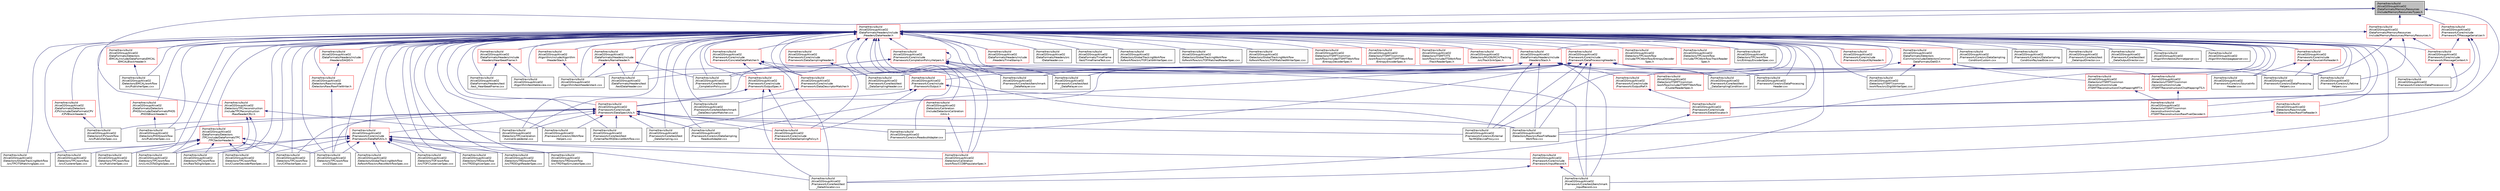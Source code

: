digraph "/home/travis/build/AliceO2Group/AliceO2/DataFormats/MemoryResources/include/MemoryResources/Types.h"
{
 // INTERACTIVE_SVG=YES
  bgcolor="transparent";
  edge [fontname="Helvetica",fontsize="10",labelfontname="Helvetica",labelfontsize="10"];
  node [fontname="Helvetica",fontsize="10",shape=record];
  Node1 [label="/home/travis/build\l/AliceO2Group/AliceO2\l/DataFormats/MemoryResources\l/include/MemoryResources/Types.h",height=0.2,width=0.4,color="black", fillcolor="grey75", style="filled", fontcolor="black"];
  Node1 -> Node2 [dir="back",color="midnightblue",fontsize="10",style="solid",fontname="Helvetica"];
  Node2 [label="/home/travis/build\l/AliceO2Group/AliceO2\l/DataFormats/Headers/include\l/Headers/DataHeader.h",height=0.2,width=0.4,color="red",URL="$dc/dcd/DataHeader_8h.html"];
  Node2 -> Node3 [dir="back",color="midnightblue",fontsize="10",style="solid",fontname="Helvetica"];
  Node3 [label="/home/travis/build\l/AliceO2Group/AliceO2\l/Algorithm/include/Algorithm\l/HeaderStack.h",height=0.2,width=0.4,color="red",URL="$d5/d11/HeaderStack_8h.html",tooltip="Utilities for the O2 header stack. "];
  Node3 -> Node6 [dir="back",color="midnightblue",fontsize="10",style="solid",fontname="Helvetica"];
  Node6 [label="/home/travis/build\l/AliceO2Group/AliceO2\l/Algorithm/test/headerstack.cxx",height=0.2,width=0.4,color="black",URL="$d7/d68/headerstack_8cxx.html",tooltip="Unit test for O2 header stack utilities. "];
  Node2 -> Node6 [dir="back",color="midnightblue",fontsize="10",style="solid",fontname="Helvetica"];
  Node2 -> Node5 [dir="back",color="midnightblue",fontsize="10",style="solid",fontname="Helvetica"];
  Node5 [label="/home/travis/build\l/AliceO2Group/AliceO2\l/Algorithm/test/o2formatparser.cxx",height=0.2,width=0.4,color="black",URL="$da/d97/o2formatparser_8cxx.html",tooltip="Unit test for O2 format parser. "];
  Node2 -> Node8 [dir="back",color="midnightblue",fontsize="10",style="solid",fontname="Helvetica"];
  Node8 [label="/home/travis/build\l/AliceO2Group/AliceO2\l/Algorithm/test/pageparser.cxx",height=0.2,width=0.4,color="black",URL="$dc/d0a/pageparser_8cxx.html"];
  Node2 -> Node9 [dir="back",color="midnightblue",fontsize="10",style="solid",fontname="Helvetica"];
  Node9 [label="/home/travis/build\l/AliceO2Group/AliceO2\l/Algorithm/test/tableview.cxx",height=0.2,width=0.4,color="black",URL="$d4/d51/tableview_8cxx.html"];
  Node2 -> Node10 [dir="back",color="midnightblue",fontsize="10",style="solid",fontname="Helvetica"];
  Node10 [label="/home/travis/build\l/AliceO2Group/AliceO2\l/DataFormats/Detectors\l/Common/include/DetectorsCommon\lDataFormats/DetID.h",height=0.2,width=0.4,color="red",URL="$d6/d31/DetID_8h.html"];
  Node10 -> Node338 [dir="back",color="midnightblue",fontsize="10",style="solid",fontname="Helvetica"];
  Node338 [label="/home/travis/build\l/AliceO2Group/AliceO2\l/Detectors/ITSMFT/common\l/reconstruction/include\l/ITSMFTReconstruction/ChipMappingITS.h",height=0.2,width=0.4,color="red",URL="$d3/d57/ChipMappingITS_8h.html"];
  Node338 -> Node339 [dir="back",color="midnightblue",fontsize="10",style="solid",fontname="Helvetica"];
  Node339 [label="/home/travis/build\l/AliceO2Group/AliceO2\l/Detectors/ITSMFT/common\l/reconstruction/include\l/ITSMFTReconstruction/RawPixelDecoder.h",height=0.2,width=0.4,color="red",URL="$d7/d6e/RawPixelDecoder_8h.html",tooltip="Definition of the Alpide pixel reader for raw data processing. "];
  Node10 -> Node354 [dir="back",color="midnightblue",fontsize="10",style="solid",fontname="Helvetica"];
  Node354 [label="/home/travis/build\l/AliceO2Group/AliceO2\l/Detectors/ITSMFT/common\l/reconstruction/include\l/ITSMFTReconstruction/ChipMappingMFT.h",height=0.2,width=0.4,color="red",URL="$d0/d6b/ChipMappingMFT_8h.html"];
  Node354 -> Node339 [dir="back",color="midnightblue",fontsize="10",style="solid",fontname="Helvetica"];
  Node10 -> Node367 [dir="back",color="midnightblue",fontsize="10",style="solid",fontname="Helvetica"];
  Node367 [label="/home/travis/build\l/AliceO2Group/AliceO2\l/Detectors/ITSMFT/common\l/workflow/include/ITSMFTWorkflow\l/ClusterReaderSpec.h",height=0.2,width=0.4,color="red",URL="$de/dea/ITSMFT_2common_2workflow_2include_2ITSMFTWorkflow_2ClusterReaderSpec_8h.html"];
  Node10 -> Node369 [dir="back",color="midnightblue",fontsize="10",style="solid",fontname="Helvetica"];
  Node369 [label="/home/travis/build\l/AliceO2Group/AliceO2\l/Detectors/ITSMFT/common\l/workflow/src/DigitWriterSpec.cxx",height=0.2,width=0.4,color="black",URL="$d9/df0/DigitWriterSpec_8cxx.html"];
  Node2 -> Node376 [dir="back",color="midnightblue",fontsize="10",style="solid",fontname="Helvetica"];
  Node376 [label="/home/travis/build\l/AliceO2Group/AliceO2\l/DataFormats/Detectors\l/CPV/include/DataFormatsCPV\l/CPVBlockHeader.h",height=0.2,width=0.4,color="red",URL="$d5/d58/CPVBlockHeader_8h.html"];
  Node376 -> Node380 [dir="back",color="midnightblue",fontsize="10",style="solid",fontname="Helvetica"];
  Node380 [label="/home/travis/build\l/AliceO2Group/AliceO2\l/Detectors/CPV/workflow\l/src/PublisherSpec.cxx",height=0.2,width=0.4,color="black",URL="$df/d2e/CPV_2workflow_2src_2PublisherSpec_8cxx.html"];
  Node2 -> Node382 [dir="back",color="midnightblue",fontsize="10",style="solid",fontname="Helvetica"];
  Node382 [label="/home/travis/build\l/AliceO2Group/AliceO2\l/DataFormats/Detectors\l/EMCAL/include/DataFormatsEMCAL\l/EMCALBlockHeader.h",height=0.2,width=0.4,color="red",URL="$da/d0f/EMCALBlockHeader_8h.html"];
  Node382 -> Node387 [dir="back",color="midnightblue",fontsize="10",style="solid",fontname="Helvetica"];
  Node387 [label="/home/travis/build\l/AliceO2Group/AliceO2\l/Detectors/EMCAL/workflow\l/src/PublisherSpec.cxx",height=0.2,width=0.4,color="black",URL="$d4/d71/EMCAL_2workflow_2src_2PublisherSpec_8cxx.html"];
  Node2 -> Node390 [dir="back",color="midnightblue",fontsize="10",style="solid",fontname="Helvetica"];
  Node390 [label="/home/travis/build\l/AliceO2Group/AliceO2\l/DataFormats/Detectors\l/PHOS/include/DataFormatsPHOS\l/PHOSBlockHeader.h",height=0.2,width=0.4,color="red",URL="$d6/df6/PHOSBlockHeader_8h.html"];
  Node390 -> Node395 [dir="back",color="midnightblue",fontsize="10",style="solid",fontname="Helvetica"];
  Node395 [label="/home/travis/build\l/AliceO2Group/AliceO2\l/Detectors/PHOS/workflow\l/src/PublisherSpec.cxx",height=0.2,width=0.4,color="black",URL="$d1/d8d/PHOS_2workflow_2src_2PublisherSpec_8cxx.html"];
  Node2 -> Node397 [dir="back",color="midnightblue",fontsize="10",style="solid",fontname="Helvetica"];
  Node397 [label="/home/travis/build\l/AliceO2Group/AliceO2\l/DataFormats/Detectors\l/TPC/include/DataFormatsTPC\l/TPCSectorHeader.h",height=0.2,width=0.4,color="red",URL="$d3/d09/TPCSectorHeader_8h.html"];
  Node397 -> Node31 [dir="back",color="midnightblue",fontsize="10",style="solid",fontname="Helvetica"];
  Node31 [label="/home/travis/build\l/AliceO2Group/AliceO2\l/Detectors/GlobalTrackingWorkflow\l/src/TPCITSMatchingSpec.cxx",height=0.2,width=0.4,color="black",URL="$d6/d73/TPCITSMatchingSpec_8cxx.html"];
  Node397 -> Node91 [dir="back",color="midnightblue",fontsize="10",style="solid",fontname="Helvetica"];
  Node91 [label="/home/travis/build\l/AliceO2Group/AliceO2\l/Detectors/TPC/workflow\l/src/CATrackerSpec.cxx",height=0.2,width=0.4,color="black",URL="$da/d78/CATrackerSpec_8cxx.html",tooltip="Processor spec for running TPC CA tracking. "];
  Node397 -> Node404 [dir="back",color="midnightblue",fontsize="10",style="solid",fontname="Helvetica"];
  Node404 [label="/home/travis/build\l/AliceO2Group/AliceO2\l/Detectors/TPC/workflow\l/src/ClusterDecoderRawSpec.cxx",height=0.2,width=0.4,color="black",URL="$d9/d7b/ClusterDecoderRawSpec_8cxx.html",tooltip="Processor spec for decoder of TPC raw cluster data. "];
  Node397 -> Node405 [dir="back",color="midnightblue",fontsize="10",style="solid",fontname="Helvetica"];
  Node405 [label="/home/travis/build\l/AliceO2Group/AliceO2\l/Detectors/TPC/workflow\l/src/ClustererSpec.cxx",height=0.2,width=0.4,color="black",URL="$d5/d17/TPC_2workflow_2src_2ClustererSpec_8cxx.html"];
  Node397 -> Node406 [dir="back",color="midnightblue",fontsize="10",style="solid",fontname="Helvetica"];
  Node406 [label="/home/travis/build\l/AliceO2Group/AliceO2\l/Detectors/TPC/workflow\l/src/LinkZSToDigitsSpec.cxx",height=0.2,width=0.4,color="black",URL="$dc/df5/LinkZSToDigitsSpec_8cxx.html"];
  Node397 -> Node407 [dir="back",color="midnightblue",fontsize="10",style="solid",fontname="Helvetica"];
  Node407 [label="/home/travis/build\l/AliceO2Group/AliceO2\l/Detectors/TPC/workflow\l/src/PublisherSpec.cxx",height=0.2,width=0.4,color="black",URL="$d4/dac/TPC_2workflow_2src_2PublisherSpec_8cxx.html"];
  Node397 -> Node408 [dir="back",color="midnightblue",fontsize="10",style="solid",fontname="Helvetica"];
  Node408 [label="/home/travis/build\l/AliceO2Group/AliceO2\l/Detectors/TPC/workflow\l/src/RawToDigitsSpec.cxx",height=0.2,width=0.4,color="black",URL="$d5/d78/RawToDigitsSpec_8cxx.html"];
  Node397 -> Node92 [dir="back",color="midnightblue",fontsize="10",style="solid",fontname="Helvetica"];
  Node92 [label="/home/travis/build\l/AliceO2Group/AliceO2\l/Detectors/TPC/workflow\l/src/ZSSpec.cxx",height=0.2,width=0.4,color="black",URL="$d2/dbc/ZSSpec_8cxx.html"];
  Node2 -> Node410 [dir="back",color="midnightblue",fontsize="10",style="solid",fontname="Helvetica"];
  Node410 [label="/home/travis/build\l/AliceO2Group/AliceO2\l/DataFormats/Headers/include\l/Headers/DAQID.h",height=0.2,width=0.4,color="red",URL="$d7/d34/DAQID_8h.html"];
  Node410 -> Node413 [dir="back",color="midnightblue",fontsize="10",style="solid",fontname="Helvetica"];
  Node413 [label="/home/travis/build\l/AliceO2Group/AliceO2\l/Detectors/Raw/include\l/DetectorsRaw/RawFileWriter.h",height=0.2,width=0.4,color="red",URL="$da/d08/RawFileWriter_8h.html",tooltip="Utility class to write detectors data to (multiple) raw data file(s) respecting CRU format..."];
  Node413 -> Node92 [dir="back",color="midnightblue",fontsize="10",style="solid",fontname="Helvetica"];
  Node2 -> Node524 [dir="back",color="midnightblue",fontsize="10",style="solid",fontname="Helvetica"];
  Node524 [label="/home/travis/build\l/AliceO2Group/AliceO2\l/DataFormats/Headers/include\l/Headers/HeartbeatFrame.h",height=0.2,width=0.4,color="red",URL="$d2/d09/HeartbeatFrame_8h.html"];
  Node524 -> Node9 [dir="back",color="midnightblue",fontsize="10",style="solid",fontname="Helvetica"];
  Node524 -> Node526 [dir="back",color="midnightblue",fontsize="10",style="solid",fontname="Helvetica"];
  Node526 [label="/home/travis/build\l/AliceO2Group/AliceO2\l/DataFormats/Headers/test\l/test_HeartbeatFrame.cxx",height=0.2,width=0.4,color="black",URL="$df/d57/test__HeartbeatFrame_8cxx.html"];
  Node2 -> Node547 [dir="back",color="midnightblue",fontsize="10",style="solid",fontname="Helvetica"];
  Node547 [label="/home/travis/build\l/AliceO2Group/AliceO2\l/DataFormats/Headers/include\l/Headers/NameHeader.h",height=0.2,width=0.4,color="red",URL="$d6/d2e/NameHeader_8h.html"];
  Node547 -> Node6 [dir="back",color="midnightblue",fontsize="10",style="solid",fontname="Helvetica"];
  Node547 -> Node549 [dir="back",color="midnightblue",fontsize="10",style="solid",fontname="Helvetica"];
  Node549 [label="/home/travis/build\l/AliceO2Group/AliceO2\l/DataFormats/Headers/test\l/testDataHeader.cxx",height=0.2,width=0.4,color="black",URL="$da/d5c/testDataHeader_8cxx.html"];
  Node547 -> Node550 [dir="back",color="midnightblue",fontsize="10",style="solid",fontname="Helvetica"];
  Node550 [label="/home/travis/build\l/AliceO2Group/AliceO2\l/Framework/Core/test/test\l_CompletionPolicy.cxx",height=0.2,width=0.4,color="black",URL="$d3/dcf/test__CompletionPolicy_8cxx.html"];
  Node2 -> Node553 [dir="back",color="midnightblue",fontsize="10",style="solid",fontname="Helvetica"];
  Node553 [label="/home/travis/build\l/AliceO2Group/AliceO2\l/DataFormats/Headers/include\l/Headers/Stack.h",height=0.2,width=0.4,color="red",URL="$d4/d00/Headers_2include_2Headers_2Stack_8h.html"];
  Node553 -> Node6 [dir="back",color="midnightblue",fontsize="10",style="solid",fontname="Helvetica"];
  Node553 -> Node549 [dir="back",color="midnightblue",fontsize="10",style="solid",fontname="Helvetica"];
  Node553 -> Node459 [dir="back",color="midnightblue",fontsize="10",style="solid",fontname="Helvetica"];
  Node459 [label="/home/travis/build\l/AliceO2Group/AliceO2\l/Detectors/Raw/src/RawFileReader\lWorkflow.cxx",height=0.2,width=0.4,color="black",URL="$d3/d87/RawFileReaderWorkflow_8cxx.html"];
  Node553 -> Node554 [dir="back",color="midnightblue",fontsize="10",style="solid",fontname="Helvetica"];
  Node554 [label="/home/travis/build\l/AliceO2Group/AliceO2\l/Framework/Core/include\l/Framework/DataDescriptorMatcher.h",height=0.2,width=0.4,color="red",URL="$d3/da3/DataDescriptorMatcher_8h.html"];
  Node554 -> Node1004 [dir="back",color="midnightblue",fontsize="10",style="solid",fontname="Helvetica"];
  Node1004 [label="/home/travis/build\l/AliceO2Group/AliceO2\l/Framework/Core/test/benchmark\l_DataDescriptorMatcher.cxx",height=0.2,width=0.4,color="black",URL="$d5/de4/benchmark__DataDescriptorMatcher_8cxx.html"];
  Node553 -> Node1005 [dir="back",color="midnightblue",fontsize="10",style="solid",fontname="Helvetica"];
  Node1005 [label="/home/travis/build\l/AliceO2Group/AliceO2\l/Framework/Core/include\l/Framework/Output.h",height=0.2,width=0.4,color="red",URL="$d3/ddf/Output_8h.html"];
  Node1005 -> Node1006 [dir="back",color="midnightblue",fontsize="10",style="solid",fontname="Helvetica"];
  Node1006 [label="/home/travis/build\l/AliceO2Group/AliceO2\l/Framework/Core/include\l/Framework/DataAllocator.h",height=0.2,width=0.4,color="red",URL="$d1/d28/DataAllocator_8h.html"];
  Node1006 -> Node811 [dir="back",color="midnightblue",fontsize="10",style="solid",fontname="Helvetica"];
  Node811 [label="/home/travis/build\l/AliceO2Group/AliceO2\l/Framework/Core/test/test\l_DataAllocator.cxx",height=0.2,width=0.4,color="black",URL="$d2/da2/test__DataAllocator_8cxx.html"];
  Node1005 -> Node965 [dir="back",color="midnightblue",fontsize="10",style="solid",fontname="Helvetica"];
  Node965 [label="/home/travis/build\l/AliceO2Group/AliceO2\l/Framework/Core/include\l/Framework/DataSamplingPolicy.h",height=0.2,width=0.4,color="red",URL="$d2/d1b/DataSamplingPolicy_8h.html",tooltip="A declaration of O2 Data Sampling Policy. "];
  Node1005 -> Node967 [dir="back",color="midnightblue",fontsize="10",style="solid",fontname="Helvetica"];
  Node967 [label="/home/travis/build\l/AliceO2Group/AliceO2\l/Framework/Core/include\l/Framework/DataSpecUtils.h",height=0.2,width=0.4,color="red",URL="$d6/d68/DataSpecUtils_8h.html"];
  Node967 -> Node380 [dir="back",color="midnightblue",fontsize="10",style="solid",fontname="Helvetica"];
  Node967 -> Node395 [dir="back",color="midnightblue",fontsize="10",style="solid",fontname="Helvetica"];
  Node967 -> Node459 [dir="back",color="midnightblue",fontsize="10",style="solid",fontname="Helvetica"];
  Node967 -> Node508 [dir="back",color="midnightblue",fontsize="10",style="solid",fontname="Helvetica"];
  Node508 [label="/home/travis/build\l/AliceO2Group/AliceO2\l/Detectors/TPC/calibration\l/run/calib-pedestal.cxx",height=0.2,width=0.4,color="black",URL="$dd/d58/calib-pedestal_8cxx.html"];
  Node967 -> Node91 [dir="back",color="midnightblue",fontsize="10",style="solid",fontname="Helvetica"];
  Node967 -> Node92 [dir="back",color="midnightblue",fontsize="10",style="solid",fontname="Helvetica"];
  Node967 -> Node968 [dir="back",color="midnightblue",fontsize="10",style="solid",fontname="Helvetica"];
  Node968 [label="/home/travis/build\l/AliceO2Group/AliceO2\l/Framework/Core/include\l/Framework/DataRefUtils.h",height=0.2,width=0.4,color="red",URL="$d5/db8/DataRefUtils_8h.html"];
  Node968 -> Node787 [dir="back",color="midnightblue",fontsize="10",style="solid",fontname="Helvetica"];
  Node787 [label="/home/travis/build\l/AliceO2Group/AliceO2\l/Detectors/Calibration\l/workflow/CCDBPopulatorSpec.h",height=0.2,width=0.4,color="red",URL="$df/df4/CCDBPopulatorSpec_8h.html"];
  Node968 -> Node27 [dir="back",color="midnightblue",fontsize="10",style="solid",fontname="Helvetica"];
  Node27 [label="/home/travis/build\l/AliceO2Group/AliceO2\l/Detectors/GlobalTrackingWorkflow\l/tofworkflow/src/RecoWorkflowSpec.cxx",height=0.2,width=0.4,color="black",URL="$d8/d84/RecoWorkflowSpec_8cxx.html"];
  Node968 -> Node56 [dir="back",color="midnightblue",fontsize="10",style="solid",fontname="Helvetica"];
  Node56 [label="/home/travis/build\l/AliceO2Group/AliceO2\l/Detectors/TOF/workflow\l/src/TOFClusterizerSpec.cxx",height=0.2,width=0.4,color="black",URL="$da/df1/TOFClusterizerSpec_8cxx.html"];
  Node968 -> Node91 [dir="back",color="midnightblue",fontsize="10",style="solid",fontname="Helvetica"];
  Node968 -> Node404 [dir="back",color="midnightblue",fontsize="10",style="solid",fontname="Helvetica"];
  Node968 -> Node406 [dir="back",color="midnightblue",fontsize="10",style="solid",fontname="Helvetica"];
  Node968 -> Node408 [dir="back",color="midnightblue",fontsize="10",style="solid",fontname="Helvetica"];
  Node968 -> Node92 [dir="back",color="midnightblue",fontsize="10",style="solid",fontname="Helvetica"];
  Node968 -> Node114 [dir="back",color="midnightblue",fontsize="10",style="solid",fontname="Helvetica"];
  Node114 [label="/home/travis/build\l/AliceO2Group/AliceO2\l/Detectors/TRD/workflow\l/src/TRDDigitizerSpec.cxx",height=0.2,width=0.4,color="black",URL="$d6/df2/TRDDigitizerSpec_8cxx.html"];
  Node968 -> Node196 [dir="back",color="midnightblue",fontsize="10",style="solid",fontname="Helvetica"];
  Node196 [label="/home/travis/build\l/AliceO2Group/AliceO2\l/Detectors/TRD/workflow\l/src/TRDDigitReaderSpec.cxx",height=0.2,width=0.4,color="black",URL="$d7/da6/TRDDigitReaderSpec_8cxx.html"];
  Node968 -> Node195 [dir="back",color="midnightblue",fontsize="10",style="solid",fontname="Helvetica"];
  Node195 [label="/home/travis/build\l/AliceO2Group/AliceO2\l/Detectors/TRD/workflow\l/src/TRDTrapSimulatorSpec.cxx",height=0.2,width=0.4,color="black",URL="$dd/de7/TRDTrapSimulatorSpec_8cxx.html"];
  Node968 -> Node970 [dir="back",color="midnightblue",fontsize="10",style="solid",fontname="Helvetica"];
  Node970 [label="/home/travis/build\l/AliceO2Group/AliceO2\l/Framework/Core/include\l/Framework/InputRecord.h",height=0.2,width=0.4,color="red",URL="$d6/d5c/InputRecord_8h.html"];
  Node970 -> Node577 [dir="back",color="midnightblue",fontsize="10",style="solid",fontname="Helvetica"];
  Node577 [label="/home/travis/build\l/AliceO2Group/AliceO2\l/Framework/Core/test/benchmark\l_InputRecord.cxx",height=0.2,width=0.4,color="black",URL="$df/d93/benchmark__InputRecord_8cxx.html"];
  Node970 -> Node811 [dir="back",color="midnightblue",fontsize="10",style="solid",fontname="Helvetica"];
  Node967 -> Node965 [dir="back",color="midnightblue",fontsize="10",style="solid",fontname="Helvetica"];
  Node967 -> Node774 [dir="back",color="midnightblue",fontsize="10",style="solid",fontname="Helvetica"];
  Node774 [label="/home/travis/build\l/AliceO2Group/AliceO2\l/Framework/Core/src/DataSampling\lReadoutAdapter.cxx",height=0.2,width=0.4,color="black",URL="$dc/da2/DataSamplingReadoutAdapter_8cxx.html"];
  Node967 -> Node779 [dir="back",color="midnightblue",fontsize="10",style="solid",fontname="Helvetica"];
  Node779 [label="/home/travis/build\l/AliceO2Group/AliceO2\l/Framework/Core/src/External\lFairMQDeviceProxy.cxx",height=0.2,width=0.4,color="black",URL="$dc/df3/ExternalFairMQDeviceProxy_8cxx.html"];
  Node967 -> Node777 [dir="back",color="midnightblue",fontsize="10",style="solid",fontname="Helvetica"];
  Node777 [label="/home/travis/build\l/AliceO2Group/AliceO2\l/Framework/Core/src/ReadoutAdapter.cxx",height=0.2,width=0.4,color="black",URL="$da/df2/ReadoutAdapter_8cxx.html"];
  Node967 -> Node564 [dir="back",color="midnightblue",fontsize="10",style="solid",fontname="Helvetica"];
  Node564 [label="/home/travis/build\l/AliceO2Group/AliceO2\l/Framework/Core/src/Workflow\lHelpers.cxx",height=0.2,width=0.4,color="black",URL="$dc/da7/WorkflowHelpers_8cxx.html"];
  Node967 -> Node775 [dir="back",color="midnightblue",fontsize="10",style="solid",fontname="Helvetica"];
  Node775 [label="/home/travis/build\l/AliceO2Group/AliceO2\l/Framework/Core/test/test\l_DataSampling.cxx",height=0.2,width=0.4,color="black",URL="$d1/de8/test__DataSampling_8cxx.html"];
  Node967 -> Node781 [dir="back",color="midnightblue",fontsize="10",style="solid",fontname="Helvetica"];
  Node781 [label="/home/travis/build\l/AliceO2Group/AliceO2\l/Framework/Core/test/test\l_ExternalFairMQDeviceWorkflow.cxx",height=0.2,width=0.4,color="black",URL="$d4/d00/test__ExternalFairMQDeviceWorkflow_8cxx.html"];
  Node553 -> Node1009 [dir="back",color="midnightblue",fontsize="10",style="solid",fontname="Helvetica"];
  Node1009 [label="/home/travis/build\l/AliceO2Group/AliceO2\l/Framework/Core/include\l/Framework/OutputRef.h",height=0.2,width=0.4,color="red",URL="$d6/d5a/OutputRef_8h.html"];
  Node1009 -> Node1006 [dir="back",color="midnightblue",fontsize="10",style="solid",fontname="Helvetica"];
  Node553 -> Node1014 [dir="back",color="midnightblue",fontsize="10",style="solid",fontname="Helvetica"];
  Node1014 [label="/home/travis/build\l/AliceO2Group/AliceO2\l/Framework/Core/src/DataProcessing\lHelpers.cxx",height=0.2,width=0.4,color="black",URL="$da/d65/DataProcessingHelpers_8cxx.html"];
  Node553 -> Node779 [dir="back",color="midnightblue",fontsize="10",style="solid",fontname="Helvetica"];
  Node553 -> Node1001 [dir="back",color="midnightblue",fontsize="10",style="solid",fontname="Helvetica"];
  Node1001 [label="/home/travis/build\l/AliceO2Group/AliceO2\l/Framework/Core/src/Lifetime\lHelpers.cxx",height=0.2,width=0.4,color="black",URL="$d4/d7a/LifetimeHelpers_8cxx.html"];
  Node553 -> Node576 [dir="back",color="midnightblue",fontsize="10",style="solid",fontname="Helvetica"];
  Node576 [label="/home/travis/build\l/AliceO2Group/AliceO2\l/Framework/Core/test/benchmark\l_DataRelayer.cxx",height=0.2,width=0.4,color="black",URL="$d8/dd6/benchmark__DataRelayer_8cxx.html"];
  Node553 -> Node577 [dir="back",color="midnightblue",fontsize="10",style="solid",fontname="Helvetica"];
  Node553 -> Node550 [dir="back",color="midnightblue",fontsize="10",style="solid",fontname="Helvetica"];
  Node553 -> Node578 [dir="back",color="midnightblue",fontsize="10",style="solid",fontname="Helvetica"];
  Node578 [label="/home/travis/build\l/AliceO2Group/AliceO2\l/Framework/Core/test/test\l_DataRelayer.cxx",height=0.2,width=0.4,color="black",URL="$dc/d6d/test__DataRelayer_8cxx.html"];
  Node553 -> Node1015 [dir="back",color="midnightblue",fontsize="10",style="solid",fontname="Helvetica"];
  Node1015 [label="/home/travis/build\l/AliceO2Group/AliceO2\l/Framework/Core/test/test\l_DataSamplingCondition.cxx",height=0.2,width=0.4,color="black",URL="$dd/d70/test__DataSamplingCondition_8cxx.html"];
  Node553 -> Node1016 [dir="back",color="midnightblue",fontsize="10",style="solid",fontname="Helvetica"];
  Node1016 [label="/home/travis/build\l/AliceO2Group/AliceO2\l/Framework/Core/test/test\l_DataSamplingHeader.cxx",height=0.2,width=0.4,color="black",URL="$de/df7/test__DataSamplingHeader_8cxx.html"];
  Node2 -> Node1035 [dir="back",color="midnightblue",fontsize="10",style="solid",fontname="Helvetica"];
  Node1035 [label="/home/travis/build\l/AliceO2Group/AliceO2\l/DataFormats/Headers/include\l/Headers/TimeStamp.h",height=0.2,width=0.4,color="red",URL="$d6/d90/Headers_2include_2Headers_2TimeStamp_8h.html"];
  Node2 -> Node1044 [dir="back",color="midnightblue",fontsize="10",style="solid",fontname="Helvetica"];
  Node1044 [label="/home/travis/build\l/AliceO2Group/AliceO2\l/DataFormats/Headers/src\l/DataHeader.cxx",height=0.2,width=0.4,color="black",URL="$d8/dc0/DataHeader_8cxx.html"];
  Node2 -> Node526 [dir="back",color="midnightblue",fontsize="10",style="solid",fontname="Helvetica"];
  Node2 -> Node549 [dir="back",color="midnightblue",fontsize="10",style="solid",fontname="Helvetica"];
  Node2 -> Node1040 [dir="back",color="midnightblue",fontsize="10",style="solid",fontname="Helvetica"];
  Node1040 [label="/home/travis/build\l/AliceO2Group/AliceO2\l/DataFormats/TimeFrame\l/test/TimeFrameTest.cxx",height=0.2,width=0.4,color="black",URL="$df/d0a/TimeFrameTest_8cxx.html"];
  Node2 -> Node1045 [dir="back",color="midnightblue",fontsize="10",style="solid",fontname="Helvetica"];
  Node1045 [label="/home/travis/build\l/AliceO2Group/AliceO2\l/Detectors/Calibration\l/include/DetectorsCalibration\l/Utils.h",height=0.2,width=0.4,color="red",URL="$d3/de0/Detectors_2Calibration_2include_2DetectorsCalibration_2Utils_8h.html"];
  Node1045 -> Node787 [dir="back",color="midnightblue",fontsize="10",style="solid",fontname="Helvetica"];
  Node2 -> Node787 [dir="back",color="midnightblue",fontsize="10",style="solid",fontname="Helvetica"];
  Node2 -> Node380 [dir="back",color="midnightblue",fontsize="10",style="solid",fontname="Helvetica"];
  Node2 -> Node387 [dir="back",color="midnightblue",fontsize="10",style="solid",fontname="Helvetica"];
  Node2 -> Node31 [dir="back",color="midnightblue",fontsize="10",style="solid",fontname="Helvetica"];
  Node2 -> Node27 [dir="back",color="midnightblue",fontsize="10",style="solid",fontname="Helvetica"];
  Node2 -> Node50 [dir="back",color="midnightblue",fontsize="10",style="solid",fontname="Helvetica"];
  Node50 [label="/home/travis/build\l/AliceO2Group/AliceO2\l/Detectors/GlobalTrackingWorkflow\l/tofworkflow/src/TOFCalibWriterSpec.cxx",height=0.2,width=0.4,color="black",URL="$dc/d9f/TOFCalibWriterSpec_8cxx.html"];
  Node2 -> Node103 [dir="back",color="midnightblue",fontsize="10",style="solid",fontname="Helvetica"];
  Node103 [label="/home/travis/build\l/AliceO2Group/AliceO2\l/Detectors/GlobalTrackingWorkflow\l/tofworkflow/src/TOFMatchedReaderSpec.cxx",height=0.2,width=0.4,color="black",URL="$df/d18/TOFMatchedReaderSpec_8cxx.html"];
  Node2 -> Node51 [dir="back",color="midnightblue",fontsize="10",style="solid",fontname="Helvetica"];
  Node51 [label="/home/travis/build\l/AliceO2Group/AliceO2\l/Detectors/GlobalTrackingWorkflow\l/tofworkflow/src/TOFMatchedWriterSpec.cxx",height=0.2,width=0.4,color="black",URL="$d1/dd9/TOFMatchedWriterSpec_8cxx.html"];
  Node2 -> Node338 [dir="back",color="midnightblue",fontsize="10",style="solid",fontname="Helvetica"];
  Node2 -> Node354 [dir="back",color="midnightblue",fontsize="10",style="solid",fontname="Helvetica"];
  Node2 -> Node339 [dir="back",color="midnightblue",fontsize="10",style="solid",fontname="Helvetica"];
  Node2 -> Node367 [dir="back",color="midnightblue",fontsize="10",style="solid",fontname="Helvetica"];
  Node2 -> Node636 [dir="back",color="midnightblue",fontsize="10",style="solid",fontname="Helvetica"];
  Node636 [label="/home/travis/build\l/AliceO2Group/AliceO2\l/Detectors/ITSMFT/common\l/workflow/include/ITSMFTWorkflow\l/EntropyDecoderSpec.h",height=0.2,width=0.4,color="red",URL="$df/dc2/ITSMFT_2common_2workflow_2include_2ITSMFTWorkflow_2EntropyDecoderSpec_8h.html"];
  Node2 -> Node637 [dir="back",color="midnightblue",fontsize="10",style="solid",fontname="Helvetica"];
  Node637 [label="/home/travis/build\l/AliceO2Group/AliceO2\l/Detectors/ITSMFT/common\l/workflow/include/ITSMFTWorkflow\l/EntropyEncoderSpec.h",height=0.2,width=0.4,color="red",URL="$d3/d7a/ITSMFT_2common_2workflow_2include_2ITSMFTWorkflow_2EntropyEncoderSpec_8h.html"];
  Node2 -> Node369 [dir="back",color="midnightblue",fontsize="10",style="solid",fontname="Helvetica"];
  Node2 -> Node75 [dir="back",color="midnightblue",fontsize="10",style="solid",fontname="Helvetica"];
  Node75 [label="/home/travis/build\l/AliceO2Group/AliceO2\l/Detectors/ITSMFT/ITS\l/workflow/include/ITSWorkflow\l/TrackReaderSpec.h",height=0.2,width=0.4,color="red",URL="$d2/d8c/ITSMFT_2ITS_2workflow_2include_2ITSWorkflow_2TrackReaderSpec_8h.html"];
  Node2 -> Node664 [dir="back",color="midnightblue",fontsize="10",style="solid",fontname="Helvetica"];
  Node664 [label="/home/travis/build\l/AliceO2Group/AliceO2\l/Detectors/MUON/MCH/Tracking\l/src/TrackSinkSpec.h",height=0.2,width=0.4,color="red",URL="$db/db1/TrackSinkSpec_8h.html",tooltip="Definition of a data processor to print the tracks. "];
  Node2 -> Node395 [dir="back",color="midnightblue",fontsize="10",style="solid",fontname="Helvetica"];
  Node2 -> Node499 [dir="back",color="midnightblue",fontsize="10",style="solid",fontname="Helvetica"];
  Node499 [label="/home/travis/build\l/AliceO2Group/AliceO2\l/Detectors/Raw/include\l/DetectorsRaw/RawFileReader.h",height=0.2,width=0.4,color="red",URL="$de/da2/Raw_2include_2DetectorsRaw_2RawFileReader_8h.html"];
  Node499 -> Node459 [dir="back",color="midnightblue",fontsize="10",style="solid",fontname="Helvetica"];
  Node2 -> Node413 [dir="back",color="midnightblue",fontsize="10",style="solid",fontname="Helvetica"];
  Node2 -> Node459 [dir="back",color="midnightblue",fontsize="10",style="solid",fontname="Helvetica"];
  Node2 -> Node56 [dir="back",color="midnightblue",fontsize="10",style="solid",fontname="Helvetica"];
  Node2 -> Node508 [dir="back",color="midnightblue",fontsize="10",style="solid",fontname="Helvetica"];
  Node2 -> Node723 [dir="back",color="midnightblue",fontsize="10",style="solid",fontname="Helvetica"];
  Node723 [label="/home/travis/build\l/AliceO2Group/AliceO2\l/Detectors/TPC/workflow\l/include/TPCWorkflow/EntropyDecoder\lSpec.h",height=0.2,width=0.4,color="red",URL="$d8/dee/TPC_2workflow_2include_2TPCWorkflow_2EntropyDecoderSpec_8h.html"];
  Node2 -> Node93 [dir="back",color="midnightblue",fontsize="10",style="solid",fontname="Helvetica"];
  Node93 [label="/home/travis/build\l/AliceO2Group/AliceO2\l/Detectors/TPC/workflow\l/include/TPCWorkflow/TrackReader\lSpec.h",height=0.2,width=0.4,color="red",URL="$d5/daf/TPC_2workflow_2include_2TPCWorkflow_2TrackReaderSpec_8h.html"];
  Node2 -> Node91 [dir="back",color="midnightblue",fontsize="10",style="solid",fontname="Helvetica"];
  Node2 -> Node404 [dir="back",color="midnightblue",fontsize="10",style="solid",fontname="Helvetica"];
  Node2 -> Node405 [dir="back",color="midnightblue",fontsize="10",style="solid",fontname="Helvetica"];
  Node2 -> Node374 [dir="back",color="midnightblue",fontsize="10",style="solid",fontname="Helvetica"];
  Node374 [label="/home/travis/build\l/AliceO2Group/AliceO2\l/Detectors/TPC/workflow\l/src/EntropyEncoderSpec.cxx",height=0.2,width=0.4,color="black",URL="$db/dd4/TPC_2workflow_2src_2EntropyEncoderSpec_8cxx.html"];
  Node2 -> Node406 [dir="back",color="midnightblue",fontsize="10",style="solid",fontname="Helvetica"];
  Node2 -> Node407 [dir="back",color="midnightblue",fontsize="10",style="solid",fontname="Helvetica"];
  Node2 -> Node408 [dir="back",color="midnightblue",fontsize="10",style="solid",fontname="Helvetica"];
  Node2 -> Node92 [dir="back",color="midnightblue",fontsize="10",style="solid",fontname="Helvetica"];
  Node2 -> Node114 [dir="back",color="midnightblue",fontsize="10",style="solid",fontname="Helvetica"];
  Node2 -> Node196 [dir="back",color="midnightblue",fontsize="10",style="solid",fontname="Helvetica"];
  Node2 -> Node195 [dir="back",color="midnightblue",fontsize="10",style="solid",fontname="Helvetica"];
  Node2 -> Node1046 [dir="back",color="midnightblue",fontsize="10",style="solid",fontname="Helvetica"];
  Node1046 [label="/home/travis/build\l/AliceO2Group/AliceO2\l/Framework/Core/include\l/Framework/CompletionPolicyHelpers.h",height=0.2,width=0.4,color="red",URL="$d4/de5/CompletionPolicyHelpers_8h.html"];
  Node1046 -> Node787 [dir="back",color="midnightblue",fontsize="10",style="solid",fontname="Helvetica"];
  Node1046 -> Node508 [dir="back",color="midnightblue",fontsize="10",style="solid",fontname="Helvetica"];
  Node1046 -> Node1046 [dir="back",color="midnightblue",fontsize="10",style="solid",fontname="Helvetica"];
  Node1046 -> Node576 [dir="back",color="midnightblue",fontsize="10",style="solid",fontname="Helvetica"];
  Node1046 -> Node577 [dir="back",color="midnightblue",fontsize="10",style="solid",fontname="Helvetica"];
  Node1046 -> Node550 [dir="back",color="midnightblue",fontsize="10",style="solid",fontname="Helvetica"];
  Node1046 -> Node578 [dir="back",color="midnightblue",fontsize="10",style="solid",fontname="Helvetica"];
  Node2 -> Node1047 [dir="back",color="midnightblue",fontsize="10",style="solid",fontname="Helvetica"];
  Node1047 [label="/home/travis/build\l/AliceO2Group/AliceO2\l/Framework/Core/include\l/Framework/ConcreteDataMatcher.h",height=0.2,width=0.4,color="red",URL="$d0/d1b/ConcreteDataMatcher_8h.html"];
  Node1047 -> Node459 [dir="back",color="midnightblue",fontsize="10",style="solid",fontname="Helvetica"];
  Node1047 -> Node554 [dir="back",color="midnightblue",fontsize="10",style="solid",fontname="Helvetica"];
  Node1047 -> Node1048 [dir="back",color="midnightblue",fontsize="10",style="solid",fontname="Helvetica"];
  Node1048 [label="/home/travis/build\l/AliceO2Group/AliceO2\l/Framework/Core/include\l/Framework/OutputSpec.h",height=0.2,width=0.4,color="red",URL="$db/d2d/OutputSpec_8h.html"];
  Node1048 -> Node965 [dir="back",color="midnightblue",fontsize="10",style="solid",fontname="Helvetica"];
  Node1048 -> Node967 [dir="back",color="midnightblue",fontsize="10",style="solid",fontname="Helvetica"];
  Node1048 -> Node811 [dir="back",color="midnightblue",fontsize="10",style="solid",fontname="Helvetica"];
  Node1047 -> Node811 [dir="back",color="midnightblue",fontsize="10",style="solid",fontname="Helvetica"];
  Node2 -> Node1006 [dir="back",color="midnightblue",fontsize="10",style="solid",fontname="Helvetica"];
  Node2 -> Node554 [dir="back",color="midnightblue",fontsize="10",style="solid",fontname="Helvetica"];
  Node2 -> Node1051 [dir="back",color="midnightblue",fontsize="10",style="solid",fontname="Helvetica"];
  Node1051 [label="/home/travis/build\l/AliceO2Group/AliceO2\l/Framework/Core/include\l/Framework/DataProcessingHeader.h",height=0.2,width=0.4,color="red",URL="$d6/dc9/DataProcessingHeader_8h.html"];
  Node1051 -> Node459 [dir="back",color="midnightblue",fontsize="10",style="solid",fontname="Helvetica"];
  Node1051 -> Node554 [dir="back",color="midnightblue",fontsize="10",style="solid",fontname="Helvetica"];
  Node1051 -> Node1052 [dir="back",color="midnightblue",fontsize="10",style="solid",fontname="Helvetica"];
  Node1052 [label="/home/travis/build\l/AliceO2Group/AliceO2\l/Framework/Core/src/DataProcessing\lHeader.cxx",height=0.2,width=0.4,color="black",URL="$d8/d4b/DataProcessingHeader_8cxx.html"];
  Node1051 -> Node774 [dir="back",color="midnightblue",fontsize="10",style="solid",fontname="Helvetica"];
  Node1051 -> Node779 [dir="back",color="midnightblue",fontsize="10",style="solid",fontname="Helvetica"];
  Node1051 -> Node1001 [dir="back",color="midnightblue",fontsize="10",style="solid",fontname="Helvetica"];
  Node1051 -> Node777 [dir="back",color="midnightblue",fontsize="10",style="solid",fontname="Helvetica"];
  Node1051 -> Node576 [dir="back",color="midnightblue",fontsize="10",style="solid",fontname="Helvetica"];
  Node1051 -> Node577 [dir="back",color="midnightblue",fontsize="10",style="solid",fontname="Helvetica"];
  Node1051 -> Node578 [dir="back",color="midnightblue",fontsize="10",style="solid",fontname="Helvetica"];
  Node1051 -> Node775 [dir="back",color="midnightblue",fontsize="10",style="solid",fontname="Helvetica"];
  Node1051 -> Node1015 [dir="back",color="midnightblue",fontsize="10",style="solid",fontname="Helvetica"];
  Node2 -> Node968 [dir="back",color="midnightblue",fontsize="10",style="solid",fontname="Helvetica"];
  Node2 -> Node1055 [dir="back",color="midnightblue",fontsize="10",style="solid",fontname="Helvetica"];
  Node1055 [label="/home/travis/build\l/AliceO2Group/AliceO2\l/Framework/Core/include\l/Framework/DataSamplingHeader.h",height=0.2,width=0.4,color="red",URL="$d9/dc6/DataSamplingHeader_8h.html",tooltip="A declaration of O2 Data Sampling Header. "];
  Node1055 -> Node1016 [dir="back",color="midnightblue",fontsize="10",style="solid",fontname="Helvetica"];
  Node2 -> Node965 [dir="back",color="midnightblue",fontsize="10",style="solid",fontname="Helvetica"];
  Node2 -> Node967 [dir="back",color="midnightblue",fontsize="10",style="solid",fontname="Helvetica"];
  Node2 -> Node970 [dir="back",color="midnightblue",fontsize="10",style="solid",fontname="Helvetica"];
  Node2 -> Node1057 [dir="back",color="midnightblue",fontsize="10",style="solid",fontname="Helvetica"];
  Node1057 [label="/home/travis/build\l/AliceO2Group/AliceO2\l/Framework/Core/include\l/Framework/MessageContext.h",height=0.2,width=0.4,color="red",URL="$dc/dc4/MessageContext_8h.html"];
  Node1057 -> Node1006 [dir="back",color="midnightblue",fontsize="10",style="solid",fontname="Helvetica"];
  Node1057 -> Node1058 [dir="back",color="midnightblue",fontsize="10",style="solid",fontname="Helvetica"];
  Node1058 [label="/home/travis/build\l/AliceO2Group/AliceO2\l/Framework/Core/src/DataProcessor.cxx",height=0.2,width=0.4,color="black",URL="$dd/dd9/DataProcessor_8cxx.html"];
  Node2 -> Node1005 [dir="back",color="midnightblue",fontsize="10",style="solid",fontname="Helvetica"];
  Node2 -> Node1059 [dir="back",color="midnightblue",fontsize="10",style="solid",fontname="Helvetica"];
  Node1059 [label="/home/travis/build\l/AliceO2Group/AliceO2\l/Framework/Core/include\l/Framework/OutputObjHeader.h",height=0.2,width=0.4,color="red",URL="$d4/d40/OutputObjHeader_8h.html"];
  Node2 -> Node1009 [dir="back",color="midnightblue",fontsize="10",style="solid",fontname="Helvetica"];
  Node2 -> Node1048 [dir="back",color="midnightblue",fontsize="10",style="solid",fontname="Helvetica"];
  Node2 -> Node1060 [dir="back",color="midnightblue",fontsize="10",style="solid",fontname="Helvetica"];
  Node1060 [label="/home/travis/build\l/AliceO2Group/AliceO2\l/Framework/Core/include\l/Framework/SourceInfoHeader.h",height=0.2,width=0.4,color="red",URL="$db/d11/SourceInfoHeader_8h.html"];
  Node1060 -> Node1014 [dir="back",color="midnightblue",fontsize="10",style="solid",fontname="Helvetica"];
  Node1060 -> Node1061 [dir="back",color="midnightblue",fontsize="10",style="solid",fontname="Helvetica"];
  Node1061 [label="/home/travis/build\l/AliceO2Group/AliceO2\l/Framework/Core/src/SourceInfo\lHeader.cxx",height=0.2,width=0.4,color="black",URL="$dc/d32/SourceInfoHeader_8cxx.html"];
  Node2 -> Node1052 [dir="back",color="midnightblue",fontsize="10",style="solid",fontname="Helvetica"];
  Node2 -> Node1014 [dir="back",color="midnightblue",fontsize="10",style="solid",fontname="Helvetica"];
  Node2 -> Node1058 [dir="back",color="midnightblue",fontsize="10",style="solid",fontname="Helvetica"];
  Node2 -> Node1062 [dir="back",color="midnightblue",fontsize="10",style="solid",fontname="Helvetica"];
  Node1062 [label="/home/travis/build\l/AliceO2Group/AliceO2\l/Framework/Core/src/DataSampling\lConditionCustom.cxx",height=0.2,width=0.4,color="black",URL="$d0/d38/DataSamplingConditionCustom_8cxx.html",tooltip="Implementation of DataSamplingConditionCustom. "];
  Node2 -> Node1063 [dir="back",color="midnightblue",fontsize="10",style="solid",fontname="Helvetica"];
  Node1063 [label="/home/travis/build\l/AliceO2Group/AliceO2\l/Framework/Core/src/DataSampling\lConditionPayloadSize.cxx",height=0.2,width=0.4,color="black",URL="$d0/dab/DataSamplingConditionPayloadSize_8cxx.html",tooltip="Implementation of DataSamplingConditionPayloadSize. "];
  Node2 -> Node774 [dir="back",color="midnightblue",fontsize="10",style="solid",fontname="Helvetica"];
  Node2 -> Node779 [dir="back",color="midnightblue",fontsize="10",style="solid",fontname="Helvetica"];
  Node2 -> Node1001 [dir="back",color="midnightblue",fontsize="10",style="solid",fontname="Helvetica"];
  Node2 -> Node777 [dir="back",color="midnightblue",fontsize="10",style="solid",fontname="Helvetica"];
  Node2 -> Node1061 [dir="back",color="midnightblue",fontsize="10",style="solid",fontname="Helvetica"];
  Node2 -> Node564 [dir="back",color="midnightblue",fontsize="10",style="solid",fontname="Helvetica"];
  Node2 -> Node1004 [dir="back",color="midnightblue",fontsize="10",style="solid",fontname="Helvetica"];
  Node2 -> Node576 [dir="back",color="midnightblue",fontsize="10",style="solid",fontname="Helvetica"];
  Node2 -> Node577 [dir="back",color="midnightblue",fontsize="10",style="solid",fontname="Helvetica"];
  Node2 -> Node550 [dir="back",color="midnightblue",fontsize="10",style="solid",fontname="Helvetica"];
  Node2 -> Node811 [dir="back",color="midnightblue",fontsize="10",style="solid",fontname="Helvetica"];
  Node2 -> Node558 [dir="back",color="midnightblue",fontsize="10",style="solid",fontname="Helvetica"];
  Node558 [label="/home/travis/build\l/AliceO2Group/AliceO2\l/Framework/Core/test/test\l_DataInputDirector.cxx",height=0.2,width=0.4,color="black",URL="$df/d68/test__DataInputDirector_8cxx.html"];
  Node2 -> Node569 [dir="back",color="midnightblue",fontsize="10",style="solid",fontname="Helvetica"];
  Node569 [label="/home/travis/build\l/AliceO2Group/AliceO2\l/Framework/Core/test/test\l_DataOutputDirector.cxx",height=0.2,width=0.4,color="black",URL="$d8/de2/test__DataOutputDirector_8cxx.html"];
  Node2 -> Node578 [dir="back",color="midnightblue",fontsize="10",style="solid",fontname="Helvetica"];
  Node2 -> Node775 [dir="back",color="midnightblue",fontsize="10",style="solid",fontname="Helvetica"];
  Node2 -> Node1015 [dir="back",color="midnightblue",fontsize="10",style="solid",fontname="Helvetica"];
  Node2 -> Node1016 [dir="back",color="midnightblue",fontsize="10",style="solid",fontname="Helvetica"];
  Node2 -> Node781 [dir="back",color="midnightblue",fontsize="10",style="solid",fontname="Helvetica"];
  Node1 -> Node1068 [dir="back",color="midnightblue",fontsize="10",style="solid",fontname="Helvetica"];
  Node1068 [label="/home/travis/build\l/AliceO2Group/AliceO2\l/DataFormats/MemoryResources\l/include/MemoryResources/MemoryResources.h",height=0.2,width=0.4,color="red",URL="$dc/d03/MemoryResources_8h.html"];
  Node1068 -> Node553 [dir="back",color="midnightblue",fontsize="10",style="solid",fontname="Helvetica"];
  Node1068 -> Node1057 [dir="back",color="midnightblue",fontsize="10",style="solid",fontname="Helvetica"];
  Node1068 -> Node1014 [dir="back",color="midnightblue",fontsize="10",style="solid",fontname="Helvetica"];
  Node1068 -> Node1001 [dir="back",color="midnightblue",fontsize="10",style="solid",fontname="Helvetica"];
  Node1 -> Node509 [dir="back",color="midnightblue",fontsize="10",style="solid",fontname="Helvetica"];
  Node509 [label="/home/travis/build\l/AliceO2Group/AliceO2\l/Detectors/TPC/reconstruction\l/include/TPCReconstruction\l/RawReaderCRU.h",height=0.2,width=0.4,color="red",URL="$df/d86/RawReaderCRU_8h.html"];
  Node509 -> Node508 [dir="back",color="midnightblue",fontsize="10",style="solid",fontname="Helvetica"];
  Node509 -> Node406 [dir="back",color="midnightblue",fontsize="10",style="solid",fontname="Helvetica"];
  Node509 -> Node408 [dir="back",color="midnightblue",fontsize="10",style="solid",fontname="Helvetica"];
  Node1 -> Node970 [dir="back",color="midnightblue",fontsize="10",style="solid",fontname="Helvetica"];
  Node1 -> Node1072 [dir="back",color="midnightblue",fontsize="10",style="solid",fontname="Helvetica"];
  Node1072 [label="/home/travis/build\l/AliceO2Group/AliceO2\l/Framework/Core/include\l/Framework/TMessageSerializer.h",height=0.2,width=0.4,color="red",URL="$d8/d3c/TMessageSerializer_8h.html"];
  Node1072 -> Node1006 [dir="back",color="midnightblue",fontsize="10",style="solid",fontname="Helvetica"];
  Node1072 -> Node1057 [dir="back",color="midnightblue",fontsize="10",style="solid",fontname="Helvetica"];
  Node1072 -> Node1058 [dir="back",color="midnightblue",fontsize="10",style="solid",fontname="Helvetica"];
}
